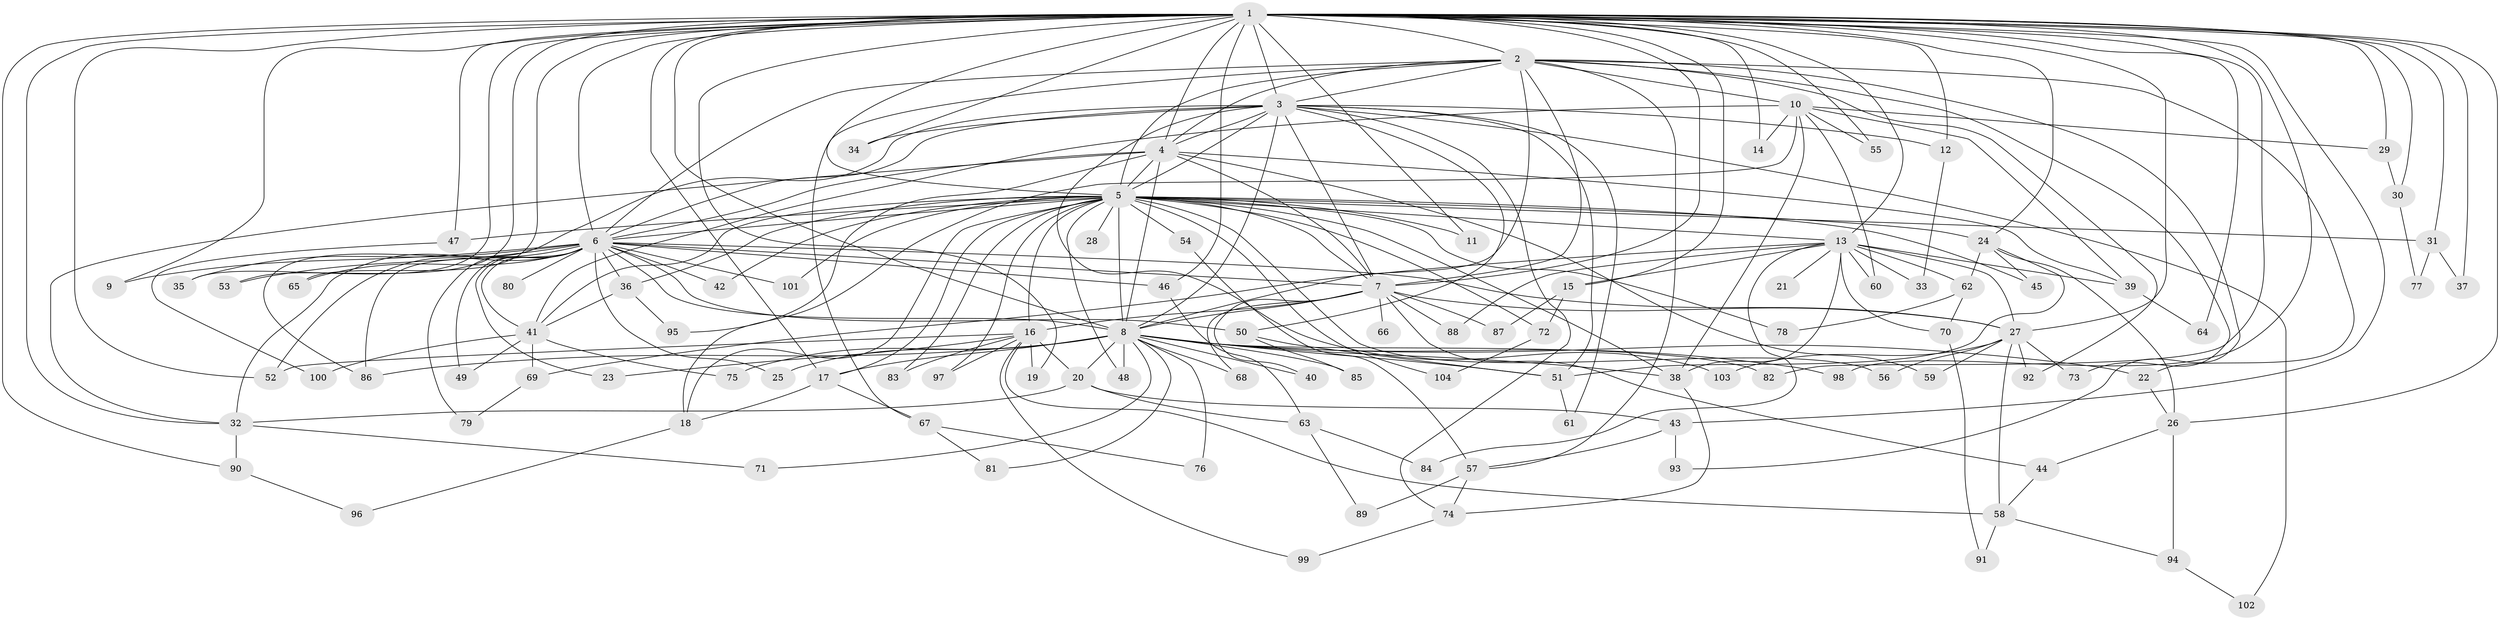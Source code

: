 // original degree distribution, {33: 0.00684931506849315, 19: 0.0136986301369863, 25: 0.00684931506849315, 15: 0.0136986301369863, 20: 0.00684931506849315, 30: 0.00684931506849315, 18: 0.00684931506849315, 29: 0.0136986301369863, 2: 0.5342465753424658, 10: 0.0136986301369863, 4: 0.136986301369863, 5: 0.03424657534246575, 3: 0.18493150684931506, 7: 0.0136986301369863, 6: 0.00684931506849315}
// Generated by graph-tools (version 1.1) at 2025/49/03/04/25 22:49:38]
// undirected, 104 vertices, 233 edges
graph export_dot {
  node [color=gray90,style=filled];
  1;
  2;
  3;
  4;
  5;
  6;
  7;
  8;
  9;
  10;
  11;
  12;
  13;
  14;
  15;
  16;
  17;
  18;
  19;
  20;
  21;
  22;
  23;
  24;
  25;
  26;
  27;
  28;
  29;
  30;
  31;
  32;
  33;
  34;
  35;
  36;
  37;
  38;
  39;
  40;
  41;
  42;
  43;
  44;
  45;
  46;
  47;
  48;
  49;
  50;
  51;
  52;
  53;
  54;
  55;
  56;
  57;
  58;
  59;
  60;
  61;
  62;
  63;
  64;
  65;
  66;
  67;
  68;
  69;
  70;
  71;
  72;
  73;
  74;
  75;
  76;
  77;
  78;
  79;
  80;
  81;
  82;
  83;
  84;
  85;
  86;
  87;
  88;
  89;
  90;
  91;
  92;
  93;
  94;
  95;
  96;
  97;
  98;
  99;
  100;
  101;
  102;
  103;
  104;
  1 -- 2 [weight=2.0];
  1 -- 3 [weight=2.0];
  1 -- 4 [weight=3.0];
  1 -- 5 [weight=4.0];
  1 -- 6 [weight=3.0];
  1 -- 7 [weight=2.0];
  1 -- 8 [weight=2.0];
  1 -- 9 [weight=1.0];
  1 -- 11 [weight=1.0];
  1 -- 12 [weight=3.0];
  1 -- 13 [weight=2.0];
  1 -- 14 [weight=1.0];
  1 -- 15 [weight=1.0];
  1 -- 17 [weight=2.0];
  1 -- 19 [weight=1.0];
  1 -- 24 [weight=2.0];
  1 -- 26 [weight=1.0];
  1 -- 27 [weight=1.0];
  1 -- 29 [weight=1.0];
  1 -- 30 [weight=1.0];
  1 -- 31 [weight=1.0];
  1 -- 32 [weight=1.0];
  1 -- 34 [weight=1.0];
  1 -- 35 [weight=1.0];
  1 -- 37 [weight=1.0];
  1 -- 43 [weight=1.0];
  1 -- 46 [weight=1.0];
  1 -- 47 [weight=1.0];
  1 -- 52 [weight=3.0];
  1 -- 53 [weight=1.0];
  1 -- 55 [weight=1.0];
  1 -- 64 [weight=1.0];
  1 -- 65 [weight=1.0];
  1 -- 82 [weight=1.0];
  1 -- 90 [weight=1.0];
  1 -- 98 [weight=1.0];
  2 -- 3 [weight=1.0];
  2 -- 4 [weight=1.0];
  2 -- 5 [weight=3.0];
  2 -- 6 [weight=1.0];
  2 -- 7 [weight=1.0];
  2 -- 8 [weight=1.0];
  2 -- 10 [weight=2.0];
  2 -- 22 [weight=1.0];
  2 -- 57 [weight=1.0];
  2 -- 67 [weight=1.0];
  2 -- 73 [weight=1.0];
  2 -- 92 [weight=1.0];
  2 -- 93 [weight=1.0];
  3 -- 4 [weight=1.0];
  3 -- 5 [weight=2.0];
  3 -- 6 [weight=1.0];
  3 -- 7 [weight=1.0];
  3 -- 8 [weight=2.0];
  3 -- 12 [weight=1.0];
  3 -- 34 [weight=1.0];
  3 -- 50 [weight=1.0];
  3 -- 51 [weight=1.0];
  3 -- 61 [weight=1.0];
  3 -- 74 [weight=1.0];
  3 -- 86 [weight=1.0];
  3 -- 102 [weight=1.0];
  3 -- 103 [weight=1.0];
  4 -- 5 [weight=2.0];
  4 -- 6 [weight=1.0];
  4 -- 7 [weight=1.0];
  4 -- 8 [weight=1.0];
  4 -- 32 [weight=1.0];
  4 -- 39 [weight=1.0];
  4 -- 59 [weight=1.0];
  4 -- 95 [weight=1.0];
  5 -- 6 [weight=3.0];
  5 -- 7 [weight=2.0];
  5 -- 8 [weight=3.0];
  5 -- 11 [weight=1.0];
  5 -- 13 [weight=1.0];
  5 -- 16 [weight=1.0];
  5 -- 17 [weight=2.0];
  5 -- 18 [weight=1.0];
  5 -- 24 [weight=1.0];
  5 -- 28 [weight=1.0];
  5 -- 31 [weight=1.0];
  5 -- 36 [weight=1.0];
  5 -- 38 [weight=1.0];
  5 -- 41 [weight=1.0];
  5 -- 42 [weight=1.0];
  5 -- 45 [weight=1.0];
  5 -- 47 [weight=1.0];
  5 -- 48 [weight=1.0];
  5 -- 54 [weight=1.0];
  5 -- 56 [weight=1.0];
  5 -- 72 [weight=1.0];
  5 -- 78 [weight=1.0];
  5 -- 83 [weight=1.0];
  5 -- 97 [weight=1.0];
  5 -- 101 [weight=1.0];
  5 -- 104 [weight=1.0];
  6 -- 7 [weight=1.0];
  6 -- 8 [weight=2.0];
  6 -- 9 [weight=1.0];
  6 -- 23 [weight=1.0];
  6 -- 25 [weight=1.0];
  6 -- 27 [weight=1.0];
  6 -- 32 [weight=1.0];
  6 -- 35 [weight=1.0];
  6 -- 36 [weight=1.0];
  6 -- 41 [weight=1.0];
  6 -- 42 [weight=1.0];
  6 -- 46 [weight=1.0];
  6 -- 49 [weight=1.0];
  6 -- 50 [weight=1.0];
  6 -- 52 [weight=1.0];
  6 -- 53 [weight=1.0];
  6 -- 65 [weight=1.0];
  6 -- 79 [weight=1.0];
  6 -- 80 [weight=1.0];
  6 -- 86 [weight=1.0];
  6 -- 101 [weight=1.0];
  7 -- 8 [weight=1.0];
  7 -- 16 [weight=1.0];
  7 -- 27 [weight=1.0];
  7 -- 40 [weight=1.0];
  7 -- 44 [weight=1.0];
  7 -- 66 [weight=1.0];
  7 -- 68 [weight=1.0];
  7 -- 87 [weight=1.0];
  7 -- 88 [weight=1.0];
  8 -- 17 [weight=1.0];
  8 -- 20 [weight=1.0];
  8 -- 22 [weight=1.0];
  8 -- 25 [weight=1.0];
  8 -- 38 [weight=2.0];
  8 -- 40 [weight=1.0];
  8 -- 48 [weight=1.0];
  8 -- 51 [weight=1.0];
  8 -- 68 [weight=1.0];
  8 -- 71 [weight=1.0];
  8 -- 75 [weight=1.0];
  8 -- 76 [weight=1.0];
  8 -- 81 [weight=1.0];
  8 -- 82 [weight=1.0];
  8 -- 85 [weight=1.0];
  8 -- 86 [weight=1.0];
  8 -- 98 [weight=1.0];
  10 -- 14 [weight=1.0];
  10 -- 18 [weight=1.0];
  10 -- 29 [weight=1.0];
  10 -- 38 [weight=1.0];
  10 -- 39 [weight=1.0];
  10 -- 41 [weight=1.0];
  10 -- 55 [weight=1.0];
  10 -- 60 [weight=1.0];
  12 -- 33 [weight=1.0];
  13 -- 15 [weight=1.0];
  13 -- 21 [weight=1.0];
  13 -- 27 [weight=1.0];
  13 -- 33 [weight=1.0];
  13 -- 38 [weight=1.0];
  13 -- 39 [weight=1.0];
  13 -- 60 [weight=1.0];
  13 -- 62 [weight=1.0];
  13 -- 69 [weight=1.0];
  13 -- 70 [weight=1.0];
  13 -- 84 [weight=1.0];
  13 -- 88 [weight=1.0];
  15 -- 72 [weight=1.0];
  15 -- 87 [weight=1.0];
  16 -- 19 [weight=1.0];
  16 -- 20 [weight=1.0];
  16 -- 23 [weight=1.0];
  16 -- 52 [weight=1.0];
  16 -- 58 [weight=1.0];
  16 -- 83 [weight=1.0];
  16 -- 97 [weight=1.0];
  16 -- 99 [weight=1.0];
  17 -- 18 [weight=1.0];
  17 -- 67 [weight=1.0];
  18 -- 96 [weight=1.0];
  20 -- 32 [weight=1.0];
  20 -- 43 [weight=1.0];
  20 -- 63 [weight=1.0];
  22 -- 26 [weight=1.0];
  24 -- 26 [weight=1.0];
  24 -- 45 [weight=1.0];
  24 -- 51 [weight=1.0];
  24 -- 62 [weight=1.0];
  26 -- 44 [weight=1.0];
  26 -- 94 [weight=1.0];
  27 -- 56 [weight=1.0];
  27 -- 58 [weight=1.0];
  27 -- 59 [weight=1.0];
  27 -- 73 [weight=1.0];
  27 -- 92 [weight=1.0];
  27 -- 103 [weight=1.0];
  29 -- 30 [weight=1.0];
  30 -- 77 [weight=1.0];
  31 -- 37 [weight=1.0];
  31 -- 77 [weight=1.0];
  32 -- 71 [weight=1.0];
  32 -- 90 [weight=1.0];
  36 -- 41 [weight=1.0];
  36 -- 95 [weight=1.0];
  38 -- 74 [weight=1.0];
  39 -- 64 [weight=1.0];
  41 -- 49 [weight=1.0];
  41 -- 69 [weight=1.0];
  41 -- 75 [weight=1.0];
  41 -- 100 [weight=1.0];
  43 -- 57 [weight=1.0];
  43 -- 93 [weight=1.0];
  44 -- 58 [weight=1.0];
  46 -- 63 [weight=1.0];
  47 -- 100 [weight=1.0];
  50 -- 51 [weight=1.0];
  50 -- 85 [weight=1.0];
  51 -- 61 [weight=1.0];
  54 -- 57 [weight=1.0];
  57 -- 74 [weight=1.0];
  57 -- 89 [weight=1.0];
  58 -- 91 [weight=1.0];
  58 -- 94 [weight=1.0];
  62 -- 70 [weight=1.0];
  62 -- 78 [weight=1.0];
  63 -- 84 [weight=1.0];
  63 -- 89 [weight=1.0];
  67 -- 76 [weight=1.0];
  67 -- 81 [weight=1.0];
  69 -- 79 [weight=1.0];
  70 -- 91 [weight=1.0];
  72 -- 104 [weight=1.0];
  74 -- 99 [weight=1.0];
  90 -- 96 [weight=1.0];
  94 -- 102 [weight=1.0];
}
